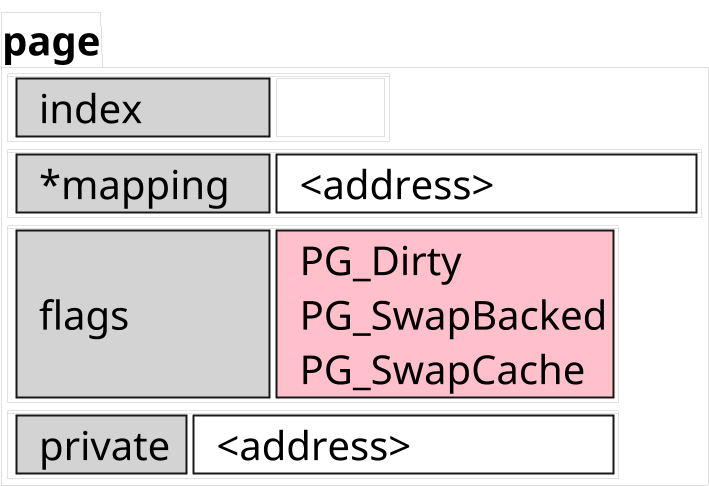 @startuml

skinparam ComponentStyle rectangle
scale 1/5

skinparam Component {
    FontSize 200
    FontColor black
    BorderThickness 10
    BackgroundColor transparent
}


skinparam Card {
    FontSize 0
    FontColor black
    BorderThickness 0
    BackgroundColor transparent
}


skinparam Package {
    FontSize 200
    FontColor black
    BorderThickness 0
    BackgroundColor transparent
}


skinparam Rectangle {
    FontSize 200
    FontColor transparent
    BorderThickness 0
    BackgroundColor transparent
}

package "page" as pack_name {
card p0 {
	' components
	component "  index\t\t" as p0_c0 #LightGrey
	rectangle "blank" as p0_c1 #transparent
	' layout
	p0_c0-right[hidden]-p0_c1
}

card p1 {
	' components
	component "  *mapping\t" as p1_c0 #LightGrey
	component "  <address>\t\t\t" as p1_c1 #transparent
	' layout
	p1_c0-right[hidden]-p1_c1
}

card p2 {
	' components
	component "\n  flags\t\t\n" as p2_c0 #LightGrey
	component "  PG_Dirty\t\n  PG_SwapBacked\t\n  PG_SwapCache\t" as p2_c1 #Pink
	' layout
	p2_c0-right[hidden]-p2_c1
}

card p3 {
	' components
	component "  private\t" as p3_c0 #LightGrey
	component "  <address>\t\t\t" as p3_c1 #transparent
	' layout
	p3_c0-right[hidden]-p3_c1
}

p0-down[hidden]-p1
p1-down[hidden]-p2
p2-down[hidden]-p3
}

@enduml
